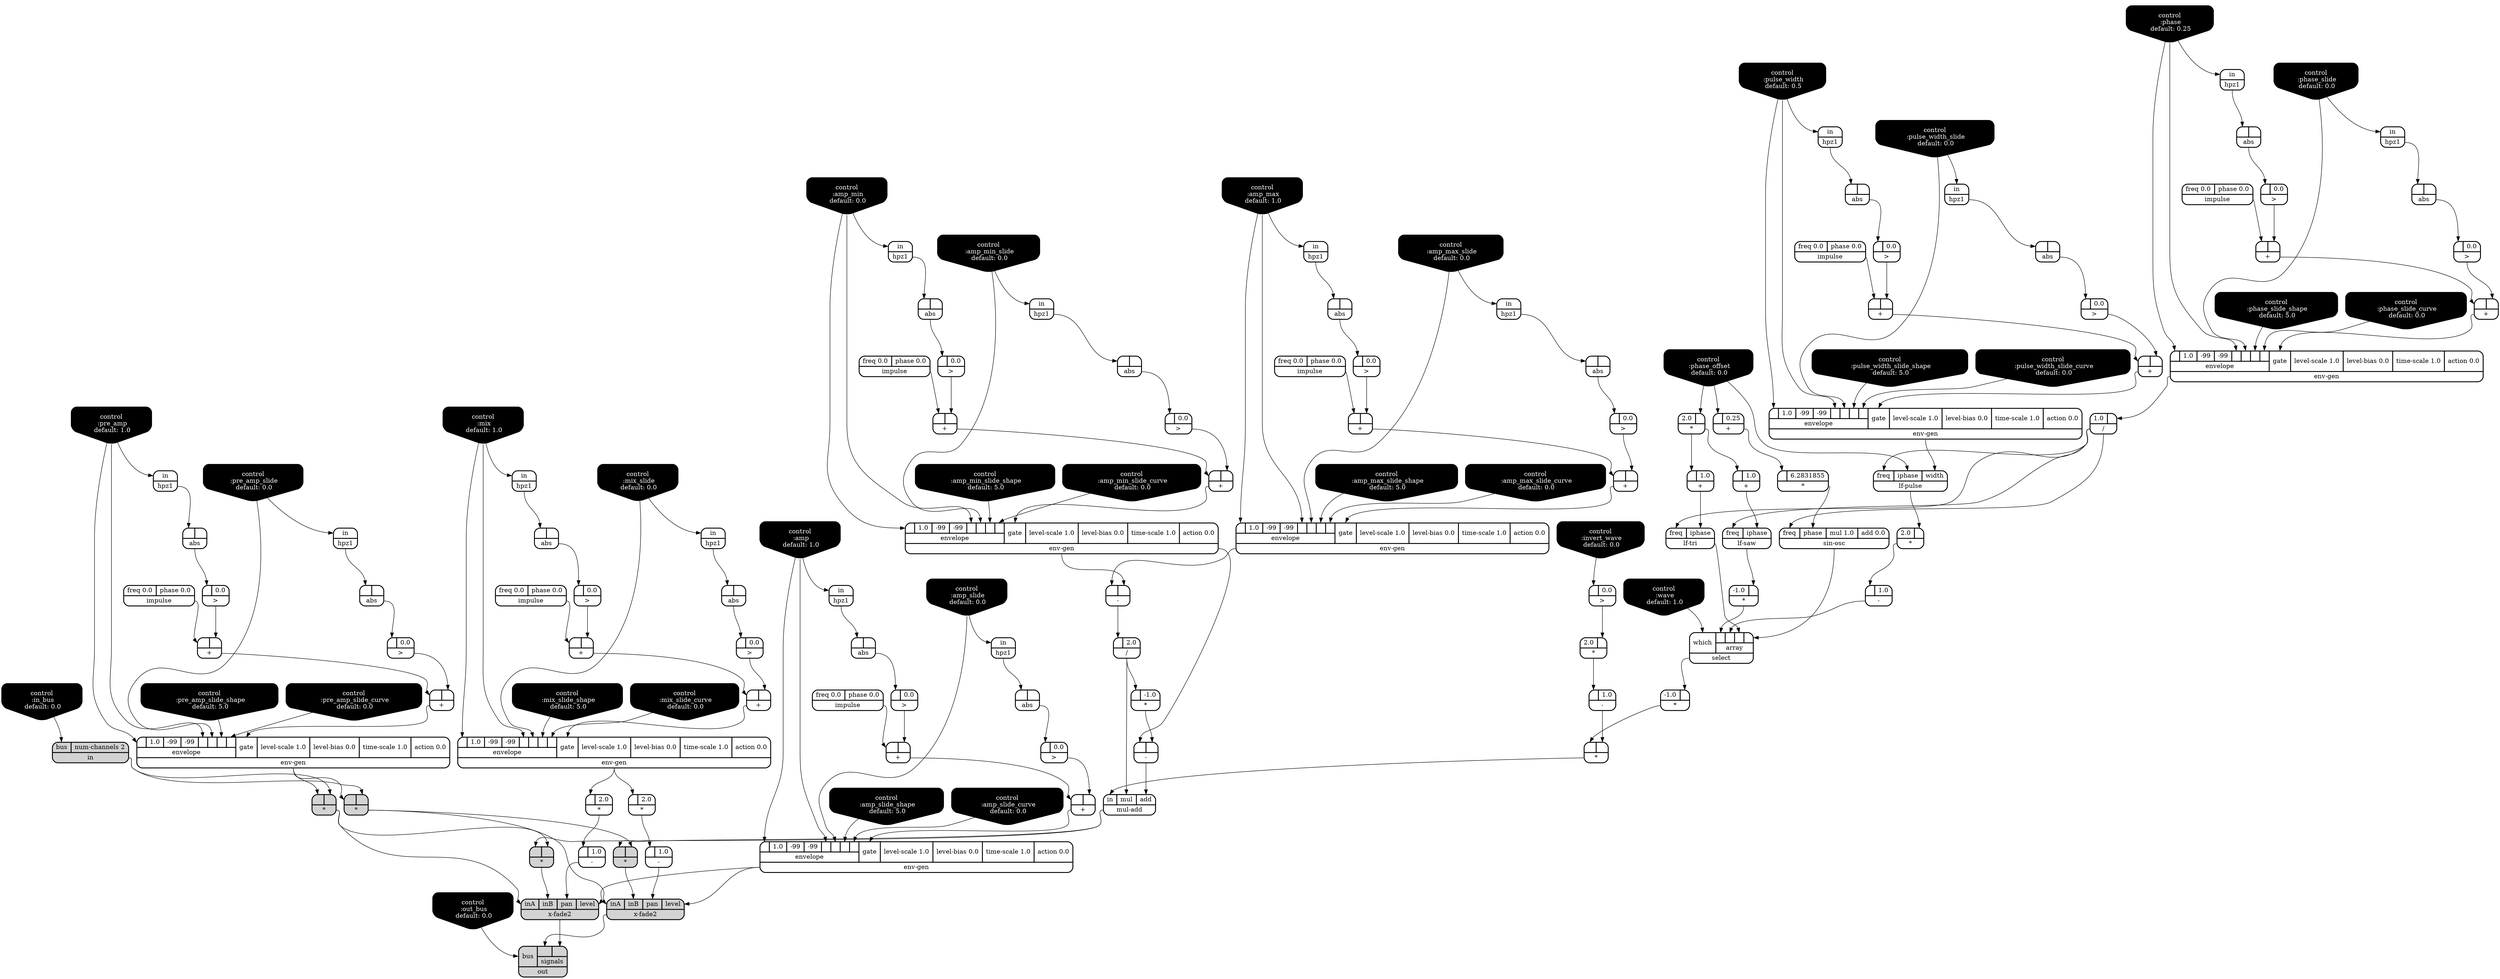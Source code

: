 digraph synthdef {
33 [label = "{{ <a> 2.0|<b> } |<__UG_NAME__>* }" style="bold, rounded" shape=record rankdir=LR];
70 [label = "{{ <a> 2.0|<b> } |<__UG_NAME__>* }" style="bold, rounded" shape=record rankdir=LR];
107 [label = "{{ <a> |<b> } |<__UG_NAME__>* }" style="filled, bold, rounded"  shape=record rankdir=LR];
109 [label = "{{ <a> |<b> -1.0} |<__UG_NAME__>* }" style="bold, rounded" shape=record rankdir=LR];
112 [label = "{{ <a> |<b> 2.0} |<__UG_NAME__>* }" style="bold, rounded" shape=record rankdir=LR];
117 [label = "{{ <a> -1.0|<b> } |<__UG_NAME__>* }" style="bold, rounded" shape=record rankdir=LR];
119 [label = "{{ <a> |<b> 6.2831855} |<__UG_NAME__>* }" style="bold, rounded" shape=record rankdir=LR];
122 [label = "{{ <a> -1.0|<b> } |<__UG_NAME__>* }" style="bold, rounded" shape=record rankdir=LR];
124 [label = "{{ <a> 2.0|<b> } |<__UG_NAME__>* }" style="bold, rounded" shape=record rankdir=LR];
126 [label = "{{ <a> |<b> } |<__UG_NAME__>* }" style="bold, rounded" shape=record rankdir=LR];
128 [label = "{{ <a> |<b> } |<__UG_NAME__>* }" style="filled, bold, rounded"  shape=record rankdir=LR];
129 [label = "{{ <a> |<b> } |<__UG_NAME__>* }" style="filled, bold, rounded"  shape=record rankdir=LR];
132 [label = "{{ <a> |<b> 2.0} |<__UG_NAME__>* }" style="bold, rounded" shape=record rankdir=LR];
134 [label = "{{ <a> |<b> } |<__UG_NAME__>* }" style="filled, bold, rounded"  shape=record rankdir=LR];
34 [label = "{{ <a> |<b> 1.0} |<__UG_NAME__>+ }" style="bold, rounded" shape=record rankdir=LR];
43 [label = "{{ <a> |<b> } |<__UG_NAME__>+ }" style="bold, rounded" shape=record rankdir=LR];
47 [label = "{{ <a> |<b> } |<__UG_NAME__>+ }" style="bold, rounded" shape=record rankdir=LR];
52 [label = "{{ <a> |<b> } |<__UG_NAME__>+ }" style="bold, rounded" shape=record rankdir=LR];
56 [label = "{{ <a> |<b> } |<__UG_NAME__>+ }" style="bold, rounded" shape=record rankdir=LR];
63 [label = "{{ <a> |<b> } |<__UG_NAME__>+ }" style="bold, rounded" shape=record rankdir=LR];
67 [label = "{{ <a> |<b> } |<__UG_NAME__>+ }" style="bold, rounded" shape=record rankdir=LR];
76 [label = "{{ <a> |<b> } |<__UG_NAME__>+ }" style="bold, rounded" shape=record rankdir=LR];
80 [label = "{{ <a> |<b> } |<__UG_NAME__>+ }" style="bold, rounded" shape=record rankdir=LR];
85 [label = "{{ <a> |<b> } |<__UG_NAME__>+ }" style="bold, rounded" shape=record rankdir=LR];
89 [label = "{{ <a> |<b> } |<__UG_NAME__>+ }" style="bold, rounded" shape=record rankdir=LR];
97 [label = "{{ <a> |<b> } |<__UG_NAME__>+ }" style="bold, rounded" shape=record rankdir=LR];
101 [label = "{{ <a> |<b> } |<__UG_NAME__>+ }" style="bold, rounded" shape=record rankdir=LR];
114 [label = "{{ <a> |<b> } |<__UG_NAME__>+ }" style="bold, rounded" shape=record rankdir=LR];
115 [label = "{{ <a> |<b> 1.0} |<__UG_NAME__>+ }" style="bold, rounded" shape=record rankdir=LR];
118 [label = "{{ <a> |<b> 0.25} |<__UG_NAME__>+ }" style="bold, rounded" shape=record rankdir=LR];
130 [label = "{{ <a> |<b> } |<__UG_NAME__>+ }" style="bold, rounded" shape=record rankdir=LR];
71 [label = "{{ <a> |<b> 1.0} |<__UG_NAME__>- }" style="bold, rounded" shape=record rankdir=LR];
91 [label = "{{ <a> |<b> } |<__UG_NAME__>- }" style="bold, rounded" shape=record rankdir=LR];
110 [label = "{{ <a> |<b> } |<__UG_NAME__>- }" style="bold, rounded" shape=record rankdir=LR];
125 [label = "{{ <a> |<b> 1.0} |<__UG_NAME__>- }" style="bold, rounded" shape=record rankdir=LR];
133 [label = "{{ <a> |<b> 1.0} |<__UG_NAME__>- }" style="bold, rounded" shape=record rankdir=LR];
135 [label = "{{ <a> |<b> 1.0} |<__UG_NAME__>- }" style="bold, rounded" shape=record rankdir=LR];
58 [label = "{{ <a> 1.0|<b> } |<__UG_NAME__>/ }" style="bold, rounded" shape=record rankdir=LR];
92 [label = "{{ <a> |<b> 2.0} |<__UG_NAME__>/ }" style="bold, rounded" shape=record rankdir=LR];
38 [label = "{{ <a> |<b> 0.0} |<__UG_NAME__>\> }" style="bold, rounded" shape=record rankdir=LR];
42 [label = "{{ <a> |<b> 0.0} |<__UG_NAME__>\> }" style="bold, rounded" shape=record rankdir=LR];
46 [label = "{{ <a> |<b> 0.0} |<__UG_NAME__>\> }" style="bold, rounded" shape=record rankdir=LR];
51 [label = "{{ <a> |<b> 0.0} |<__UG_NAME__>\> }" style="bold, rounded" shape=record rankdir=LR];
55 [label = "{{ <a> |<b> 0.0} |<__UG_NAME__>\> }" style="bold, rounded" shape=record rankdir=LR];
62 [label = "{{ <a> |<b> 0.0} |<__UG_NAME__>\> }" style="bold, rounded" shape=record rankdir=LR];
66 [label = "{{ <a> |<b> 0.0} |<__UG_NAME__>\> }" style="bold, rounded" shape=record rankdir=LR];
75 [label = "{{ <a> |<b> 0.0} |<__UG_NAME__>\> }" style="bold, rounded" shape=record rankdir=LR];
79 [label = "{{ <a> |<b> 0.0} |<__UG_NAME__>\> }" style="bold, rounded" shape=record rankdir=LR];
84 [label = "{{ <a> |<b> 0.0} |<__UG_NAME__>\> }" style="bold, rounded" shape=record rankdir=LR];
88 [label = "{{ <a> |<b> 0.0} |<__UG_NAME__>\> }" style="bold, rounded" shape=record rankdir=LR];
96 [label = "{{ <a> |<b> 0.0} |<__UG_NAME__>\> }" style="bold, rounded" shape=record rankdir=LR];
100 [label = "{{ <a> |<b> 0.0} |<__UG_NAME__>\> }" style="bold, rounded" shape=record rankdir=LR];
105 [label = "{{ <a> |<b> 0.0} |<__UG_NAME__>\> }" style="bold, rounded" shape=record rankdir=LR];
123 [label = "{{ <a> |<b> 0.0} |<__UG_NAME__>\> }" style="bold, rounded" shape=record rankdir=LR];
37 [label = "{{ <a> |<b> } |<__UG_NAME__>abs }" style="bold, rounded" shape=record rankdir=LR];
41 [label = "{{ <a> |<b> } |<__UG_NAME__>abs }" style="bold, rounded" shape=record rankdir=LR];
45 [label = "{{ <a> |<b> } |<__UG_NAME__>abs }" style="bold, rounded" shape=record rankdir=LR];
50 [label = "{{ <a> |<b> } |<__UG_NAME__>abs }" style="bold, rounded" shape=record rankdir=LR];
54 [label = "{{ <a> |<b> } |<__UG_NAME__>abs }" style="bold, rounded" shape=record rankdir=LR];
61 [label = "{{ <a> |<b> } |<__UG_NAME__>abs }" style="bold, rounded" shape=record rankdir=LR];
65 [label = "{{ <a> |<b> } |<__UG_NAME__>abs }" style="bold, rounded" shape=record rankdir=LR];
74 [label = "{{ <a> |<b> } |<__UG_NAME__>abs }" style="bold, rounded" shape=record rankdir=LR];
78 [label = "{{ <a> |<b> } |<__UG_NAME__>abs }" style="bold, rounded" shape=record rankdir=LR];
83 [label = "{{ <a> |<b> } |<__UG_NAME__>abs }" style="bold, rounded" shape=record rankdir=LR];
87 [label = "{{ <a> |<b> } |<__UG_NAME__>abs }" style="bold, rounded" shape=record rankdir=LR];
95 [label = "{{ <a> |<b> } |<__UG_NAME__>abs }" style="bold, rounded" shape=record rankdir=LR];
99 [label = "{{ <a> |<b> } |<__UG_NAME__>abs }" style="bold, rounded" shape=record rankdir=LR];
104 [label = "{{ <a> |<b> } |<__UG_NAME__>abs }" style="bold, rounded" shape=record rankdir=LR];
0 [label = "control
 :amp
 default: 1.0" shape=invhouse style="rounded, filled, bold" fillcolor=black fontcolor=white ]; 
1 [label = "control
 :amp_slide
 default: 0.0" shape=invhouse style="rounded, filled, bold" fillcolor=black fontcolor=white ]; 
2 [label = "control
 :amp_slide_shape
 default: 5.0" shape=invhouse style="rounded, filled, bold" fillcolor=black fontcolor=white ]; 
3 [label = "control
 :amp_slide_curve
 default: 0.0" shape=invhouse style="rounded, filled, bold" fillcolor=black fontcolor=white ]; 
4 [label = "control
 :mix
 default: 1.0" shape=invhouse style="rounded, filled, bold" fillcolor=black fontcolor=white ]; 
5 [label = "control
 :mix_slide
 default: 0.0" shape=invhouse style="rounded, filled, bold" fillcolor=black fontcolor=white ]; 
6 [label = "control
 :mix_slide_shape
 default: 5.0" shape=invhouse style="rounded, filled, bold" fillcolor=black fontcolor=white ]; 
7 [label = "control
 :mix_slide_curve
 default: 0.0" shape=invhouse style="rounded, filled, bold" fillcolor=black fontcolor=white ]; 
8 [label = "control
 :pre_amp
 default: 1.0" shape=invhouse style="rounded, filled, bold" fillcolor=black fontcolor=white ]; 
9 [label = "control
 :pre_amp_slide
 default: 0.0" shape=invhouse style="rounded, filled, bold" fillcolor=black fontcolor=white ]; 
10 [label = "control
 :pre_amp_slide_shape
 default: 5.0" shape=invhouse style="rounded, filled, bold" fillcolor=black fontcolor=white ]; 
11 [label = "control
 :pre_amp_slide_curve
 default: 0.0" shape=invhouse style="rounded, filled, bold" fillcolor=black fontcolor=white ]; 
12 [label = "control
 :phase
 default: 0.25" shape=invhouse style="rounded, filled, bold" fillcolor=black fontcolor=white ]; 
13 [label = "control
 :phase_slide
 default: 0.0" shape=invhouse style="rounded, filled, bold" fillcolor=black fontcolor=white ]; 
14 [label = "control
 :phase_slide_shape
 default: 5.0" shape=invhouse style="rounded, filled, bold" fillcolor=black fontcolor=white ]; 
15 [label = "control
 :phase_slide_curve
 default: 0.0" shape=invhouse style="rounded, filled, bold" fillcolor=black fontcolor=white ]; 
16 [label = "control
 :amp_min
 default: 0.0" shape=invhouse style="rounded, filled, bold" fillcolor=black fontcolor=white ]; 
17 [label = "control
 :amp_min_slide
 default: 0.0" shape=invhouse style="rounded, filled, bold" fillcolor=black fontcolor=white ]; 
18 [label = "control
 :amp_min_slide_shape
 default: 5.0" shape=invhouse style="rounded, filled, bold" fillcolor=black fontcolor=white ]; 
19 [label = "control
 :amp_min_slide_curve
 default: 0.0" shape=invhouse style="rounded, filled, bold" fillcolor=black fontcolor=white ]; 
20 [label = "control
 :amp_max
 default: 1.0" shape=invhouse style="rounded, filled, bold" fillcolor=black fontcolor=white ]; 
21 [label = "control
 :amp_max_slide
 default: 0.0" shape=invhouse style="rounded, filled, bold" fillcolor=black fontcolor=white ]; 
22 [label = "control
 :amp_max_slide_shape
 default: 5.0" shape=invhouse style="rounded, filled, bold" fillcolor=black fontcolor=white ]; 
23 [label = "control
 :amp_max_slide_curve
 default: 0.0" shape=invhouse style="rounded, filled, bold" fillcolor=black fontcolor=white ]; 
24 [label = "control
 :pulse_width
 default: 0.5" shape=invhouse style="rounded, filled, bold" fillcolor=black fontcolor=white ]; 
25 [label = "control
 :pulse_width_slide
 default: 0.0" shape=invhouse style="rounded, filled, bold" fillcolor=black fontcolor=white ]; 
26 [label = "control
 :pulse_width_slide_shape
 default: 5.0" shape=invhouse style="rounded, filled, bold" fillcolor=black fontcolor=white ]; 
27 [label = "control
 :pulse_width_slide_curve
 default: 0.0" shape=invhouse style="rounded, filled, bold" fillcolor=black fontcolor=white ]; 
28 [label = "control
 :phase_offset
 default: 0.0" shape=invhouse style="rounded, filled, bold" fillcolor=black fontcolor=white ]; 
29 [label = "control
 :wave
 default: 1.0" shape=invhouse style="rounded, filled, bold" fillcolor=black fontcolor=white ]; 
30 [label = "control
 :invert_wave
 default: 0.0" shape=invhouse style="rounded, filled, bold" fillcolor=black fontcolor=white ]; 
31 [label = "control
 :in_bus
 default: 0.0" shape=invhouse style="rounded, filled, bold" fillcolor=black fontcolor=white ]; 
32 [label = "control
 :out_bus
 default: 0.0" shape=invhouse style="rounded, filled, bold" fillcolor=black fontcolor=white ]; 
57 [label = "{{ {{<envelope___control___0>|1.0|-99|-99|<envelope___control___4>|<envelope___control___5>|<envelope___control___6>|<envelope___control___7>}|envelope}|<gate> gate|<level____scale> level-scale 1.0|<level____bias> level-bias 0.0|<time____scale> time-scale 1.0|<action> action 0.0} |<__UG_NAME__>env-gen }" style="bold, rounded" shape=record rankdir=LR];
68 [label = "{{ {{<envelope___control___0>|1.0|-99|-99|<envelope___control___4>|<envelope___control___5>|<envelope___control___6>|<envelope___control___7>}|envelope}|<gate> gate|<level____scale> level-scale 1.0|<level____bias> level-bias 0.0|<time____scale> time-scale 1.0|<action> action 0.0} |<__UG_NAME__>env-gen }" style="bold, rounded" shape=record rankdir=LR];
81 [label = "{{ {{<envelope___control___0>|1.0|-99|-99|<envelope___control___4>|<envelope___control___5>|<envelope___control___6>|<envelope___control___7>}|envelope}|<gate> gate|<level____scale> level-scale 1.0|<level____bias> level-bias 0.0|<time____scale> time-scale 1.0|<action> action 0.0} |<__UG_NAME__>env-gen }" style="bold, rounded" shape=record rankdir=LR];
90 [label = "{{ {{<envelope___control___0>|1.0|-99|-99|<envelope___control___4>|<envelope___control___5>|<envelope___control___6>|<envelope___control___7>}|envelope}|<gate> gate|<level____scale> level-scale 1.0|<level____bias> level-bias 0.0|<time____scale> time-scale 1.0|<action> action 0.0} |<__UG_NAME__>env-gen }" style="bold, rounded" shape=record rankdir=LR];
102 [label = "{{ {{<envelope___control___0>|1.0|-99|-99|<envelope___control___4>|<envelope___control___5>|<envelope___control___6>|<envelope___control___7>}|envelope}|<gate> gate|<level____scale> level-scale 1.0|<level____bias> level-bias 0.0|<time____scale> time-scale 1.0|<action> action 0.0} |<__UG_NAME__>env-gen }" style="bold, rounded" shape=record rankdir=LR];
111 [label = "{{ {{<envelope___control___0>|1.0|-99|-99|<envelope___control___4>|<envelope___control___5>|<envelope___control___6>|<envelope___control___7>}|envelope}|<gate> gate|<level____scale> level-scale 1.0|<level____bias> level-bias 0.0|<time____scale> time-scale 1.0|<action> action 0.0} |<__UG_NAME__>env-gen }" style="bold, rounded" shape=record rankdir=LR];
131 [label = "{{ {{<envelope___control___0>|1.0|-99|-99|<envelope___control___4>|<envelope___control___5>|<envelope___control___6>|<envelope___control___7>}|envelope}|<gate> gate|<level____scale> level-scale 1.0|<level____bias> level-bias 0.0|<time____scale> time-scale 1.0|<action> action 0.0} |<__UG_NAME__>env-gen }" style="bold, rounded" shape=record rankdir=LR];
35 [label = "{{ <in> in} |<__UG_NAME__>hpz1 }" style="bold, rounded" shape=record rankdir=LR];
36 [label = "{{ <in> in} |<__UG_NAME__>hpz1 }" style="bold, rounded" shape=record rankdir=LR];
40 [label = "{{ <in> in} |<__UG_NAME__>hpz1 }" style="bold, rounded" shape=record rankdir=LR];
44 [label = "{{ <in> in} |<__UG_NAME__>hpz1 }" style="bold, rounded" shape=record rankdir=LR];
49 [label = "{{ <in> in} |<__UG_NAME__>hpz1 }" style="bold, rounded" shape=record rankdir=LR];
53 [label = "{{ <in> in} |<__UG_NAME__>hpz1 }" style="bold, rounded" shape=record rankdir=LR];
60 [label = "{{ <in> in} |<__UG_NAME__>hpz1 }" style="bold, rounded" shape=record rankdir=LR];
64 [label = "{{ <in> in} |<__UG_NAME__>hpz1 }" style="bold, rounded" shape=record rankdir=LR];
73 [label = "{{ <in> in} |<__UG_NAME__>hpz1 }" style="bold, rounded" shape=record rankdir=LR];
77 [label = "{{ <in> in} |<__UG_NAME__>hpz1 }" style="bold, rounded" shape=record rankdir=LR];
86 [label = "{{ <in> in} |<__UG_NAME__>hpz1 }" style="bold, rounded" shape=record rankdir=LR];
94 [label = "{{ <in> in} |<__UG_NAME__>hpz1 }" style="bold, rounded" shape=record rankdir=LR];
98 [label = "{{ <in> in} |<__UG_NAME__>hpz1 }" style="bold, rounded" shape=record rankdir=LR];
103 [label = "{{ <in> in} |<__UG_NAME__>hpz1 }" style="bold, rounded" shape=record rankdir=LR];
39 [label = "{{ <freq> freq 0.0|<phase> phase 0.0} |<__UG_NAME__>impulse }" style="bold, rounded" shape=record rankdir=LR];
48 [label = "{{ <freq> freq 0.0|<phase> phase 0.0} |<__UG_NAME__>impulse }" style="bold, rounded" shape=record rankdir=LR];
59 [label = "{{ <freq> freq 0.0|<phase> phase 0.0} |<__UG_NAME__>impulse }" style="bold, rounded" shape=record rankdir=LR];
72 [label = "{{ <freq> freq 0.0|<phase> phase 0.0} |<__UG_NAME__>impulse }" style="bold, rounded" shape=record rankdir=LR];
82 [label = "{{ <freq> freq 0.0|<phase> phase 0.0} |<__UG_NAME__>impulse }" style="bold, rounded" shape=record rankdir=LR];
93 [label = "{{ <freq> freq 0.0|<phase> phase 0.0} |<__UG_NAME__>impulse }" style="bold, rounded" shape=record rankdir=LR];
113 [label = "{{ <freq> freq 0.0|<phase> phase 0.0} |<__UG_NAME__>impulse }" style="bold, rounded" shape=record rankdir=LR];
106 [label = "{{ <bus> bus|<num____channels> num-channels 2} |<__UG_NAME__>in }" style="filled, bold, rounded"  shape=record rankdir=LR];
69 [label = "{{ <freq> freq|<iphase> iphase|<width> width} |<__UG_NAME__>lf-pulse }" style="bold, rounded" shape=record rankdir=LR];
116 [label = "{{ <freq> freq|<iphase> iphase} |<__UG_NAME__>lf-saw }" style="bold, rounded" shape=record rankdir=LR];
108 [label = "{{ <freq> freq|<iphase> iphase} |<__UG_NAME__>lf-tri }" style="bold, rounded" shape=record rankdir=LR];
127 [label = "{{ <in> in|<mul> mul|<add> add} |<__UG_NAME__>mul-add }" style="bold, rounded" shape=record rankdir=LR];
138 [label = "{{ <bus> bus|{{<signals___x____fade2___0>|<signals___x____fade2___1>}|signals}} |<__UG_NAME__>out }" style="filled, bold, rounded"  shape=record rankdir=LR];
121 [label = "{{ <which> which|{{<array___binary____op____u____gen___0>|<array___binary____op____u____gen___1>|<array___lf____tri___2>|<array___sin____osc___3>}|array}} |<__UG_NAME__>select }" style="bold, rounded" shape=record rankdir=LR];
120 [label = "{{ <freq> freq|<phase> phase|<mul> mul 1.0|<add> add 0.0} |<__UG_NAME__>sin-osc }" style="bold, rounded" shape=record rankdir=LR];
136 [label = "{{ <ina> inA|<inb> inB|<pan> pan|<level> level} |<__UG_NAME__>x-fade2 }" style="filled, bold, rounded"  shape=record rankdir=LR];
137 [label = "{{ <ina> inA|<inb> inB|<pan> pan|<level> level} |<__UG_NAME__>x-fade2 }" style="filled, bold, rounded"  shape=record rankdir=LR];

28:__UG_NAME__ -> 33:b ;
69:__UG_NAME__ -> 70:b ;
106:__UG_NAME__ -> 107:b ;
102:__UG_NAME__ -> 107:a ;
92:__UG_NAME__ -> 109:a ;
111:__UG_NAME__ -> 112:a ;
116:__UG_NAME__ -> 117:b ;
118:__UG_NAME__ -> 119:a ;
121:__UG_NAME__ -> 122:b ;
123:__UG_NAME__ -> 124:b ;
125:__UG_NAME__ -> 126:b ;
122:__UG_NAME__ -> 126:a ;
106:__UG_NAME__ -> 128:b ;
102:__UG_NAME__ -> 128:a ;
128:__UG_NAME__ -> 129:b ;
127:__UG_NAME__ -> 129:a ;
111:__UG_NAME__ -> 132:a ;
107:__UG_NAME__ -> 134:b ;
127:__UG_NAME__ -> 134:a ;
33:__UG_NAME__ -> 34:a ;
42:__UG_NAME__ -> 43:b ;
39:__UG_NAME__ -> 43:a ;
46:__UG_NAME__ -> 47:b ;
43:__UG_NAME__ -> 47:a ;
51:__UG_NAME__ -> 52:b ;
48:__UG_NAME__ -> 52:a ;
55:__UG_NAME__ -> 56:b ;
52:__UG_NAME__ -> 56:a ;
62:__UG_NAME__ -> 63:b ;
59:__UG_NAME__ -> 63:a ;
66:__UG_NAME__ -> 67:b ;
63:__UG_NAME__ -> 67:a ;
75:__UG_NAME__ -> 76:b ;
72:__UG_NAME__ -> 76:a ;
79:__UG_NAME__ -> 80:b ;
76:__UG_NAME__ -> 80:a ;
84:__UG_NAME__ -> 85:b ;
82:__UG_NAME__ -> 85:a ;
88:__UG_NAME__ -> 89:b ;
85:__UG_NAME__ -> 89:a ;
96:__UG_NAME__ -> 97:b ;
93:__UG_NAME__ -> 97:a ;
100:__UG_NAME__ -> 101:b ;
97:__UG_NAME__ -> 101:a ;
38:__UG_NAME__ -> 114:b ;
113:__UG_NAME__ -> 114:a ;
33:__UG_NAME__ -> 115:a ;
28:__UG_NAME__ -> 118:a ;
105:__UG_NAME__ -> 130:b ;
114:__UG_NAME__ -> 130:a ;
70:__UG_NAME__ -> 71:a ;
81:__UG_NAME__ -> 91:b ;
90:__UG_NAME__ -> 91:a ;
109:__UG_NAME__ -> 110:b ;
81:__UG_NAME__ -> 110:a ;
124:__UG_NAME__ -> 125:a ;
132:__UG_NAME__ -> 133:a ;
112:__UG_NAME__ -> 135:a ;
57:__UG_NAME__ -> 58:b ;
91:__UG_NAME__ -> 92:a ;
37:__UG_NAME__ -> 38:a ;
41:__UG_NAME__ -> 42:a ;
45:__UG_NAME__ -> 46:a ;
50:__UG_NAME__ -> 51:a ;
54:__UG_NAME__ -> 55:a ;
61:__UG_NAME__ -> 62:a ;
65:__UG_NAME__ -> 66:a ;
74:__UG_NAME__ -> 75:a ;
78:__UG_NAME__ -> 79:a ;
83:__UG_NAME__ -> 84:a ;
87:__UG_NAME__ -> 88:a ;
95:__UG_NAME__ -> 96:a ;
99:__UG_NAME__ -> 100:a ;
104:__UG_NAME__ -> 105:a ;
30:__UG_NAME__ -> 123:a ;
36:__UG_NAME__ -> 37:a ;
40:__UG_NAME__ -> 41:a ;
44:__UG_NAME__ -> 45:a ;
49:__UG_NAME__ -> 50:a ;
53:__UG_NAME__ -> 54:a ;
60:__UG_NAME__ -> 61:a ;
64:__UG_NAME__ -> 65:a ;
73:__UG_NAME__ -> 74:a ;
77:__UG_NAME__ -> 78:a ;
35:__UG_NAME__ -> 83:a ;
86:__UG_NAME__ -> 87:a ;
94:__UG_NAME__ -> 95:a ;
98:__UG_NAME__ -> 99:a ;
103:__UG_NAME__ -> 104:a ;
56:__UG_NAME__ -> 57:gate ;
12:__UG_NAME__ -> 57:envelope___control___0 ;
12:__UG_NAME__ -> 57:envelope___control___4 ;
13:__UG_NAME__ -> 57:envelope___control___5 ;
14:__UG_NAME__ -> 57:envelope___control___6 ;
15:__UG_NAME__ -> 57:envelope___control___7 ;
67:__UG_NAME__ -> 68:gate ;
24:__UG_NAME__ -> 68:envelope___control___0 ;
24:__UG_NAME__ -> 68:envelope___control___4 ;
25:__UG_NAME__ -> 68:envelope___control___5 ;
26:__UG_NAME__ -> 68:envelope___control___6 ;
27:__UG_NAME__ -> 68:envelope___control___7 ;
80:__UG_NAME__ -> 81:gate ;
16:__UG_NAME__ -> 81:envelope___control___0 ;
16:__UG_NAME__ -> 81:envelope___control___4 ;
17:__UG_NAME__ -> 81:envelope___control___5 ;
18:__UG_NAME__ -> 81:envelope___control___6 ;
19:__UG_NAME__ -> 81:envelope___control___7 ;
47:__UG_NAME__ -> 90:gate ;
20:__UG_NAME__ -> 90:envelope___control___0 ;
20:__UG_NAME__ -> 90:envelope___control___4 ;
21:__UG_NAME__ -> 90:envelope___control___5 ;
22:__UG_NAME__ -> 90:envelope___control___6 ;
23:__UG_NAME__ -> 90:envelope___control___7 ;
101:__UG_NAME__ -> 102:gate ;
8:__UG_NAME__ -> 102:envelope___control___0 ;
8:__UG_NAME__ -> 102:envelope___control___4 ;
9:__UG_NAME__ -> 102:envelope___control___5 ;
10:__UG_NAME__ -> 102:envelope___control___6 ;
11:__UG_NAME__ -> 102:envelope___control___7 ;
89:__UG_NAME__ -> 111:gate ;
4:__UG_NAME__ -> 111:envelope___control___0 ;
4:__UG_NAME__ -> 111:envelope___control___4 ;
5:__UG_NAME__ -> 111:envelope___control___5 ;
6:__UG_NAME__ -> 111:envelope___control___6 ;
7:__UG_NAME__ -> 111:envelope___control___7 ;
130:__UG_NAME__ -> 131:gate ;
0:__UG_NAME__ -> 131:envelope___control___0 ;
0:__UG_NAME__ -> 131:envelope___control___4 ;
1:__UG_NAME__ -> 131:envelope___control___5 ;
2:__UG_NAME__ -> 131:envelope___control___6 ;
3:__UG_NAME__ -> 131:envelope___control___7 ;
4:__UG_NAME__ -> 35:in ;
0:__UG_NAME__ -> 36:in ;
20:__UG_NAME__ -> 40:in ;
21:__UG_NAME__ -> 44:in ;
12:__UG_NAME__ -> 49:in ;
13:__UG_NAME__ -> 53:in ;
24:__UG_NAME__ -> 60:in ;
25:__UG_NAME__ -> 64:in ;
16:__UG_NAME__ -> 73:in ;
17:__UG_NAME__ -> 77:in ;
5:__UG_NAME__ -> 86:in ;
8:__UG_NAME__ -> 94:in ;
9:__UG_NAME__ -> 98:in ;
1:__UG_NAME__ -> 103:in ;
31:__UG_NAME__ -> 106:bus ;
68:__UG_NAME__ -> 69:width ;
28:__UG_NAME__ -> 69:iphase ;
58:__UG_NAME__ -> 69:freq ;
115:__UG_NAME__ -> 116:iphase ;
58:__UG_NAME__ -> 116:freq ;
34:__UG_NAME__ -> 108:iphase ;
58:__UG_NAME__ -> 108:freq ;
110:__UG_NAME__ -> 127:add ;
92:__UG_NAME__ -> 127:mul ;
126:__UG_NAME__ -> 127:in ;
137:__UG_NAME__ -> 138:signals___x____fade2___0 ;
136:__UG_NAME__ -> 138:signals___x____fade2___1 ;
32:__UG_NAME__ -> 138:bus ;
117:__UG_NAME__ -> 121:array___binary____op____u____gen___0 ;
71:__UG_NAME__ -> 121:array___binary____op____u____gen___1 ;
108:__UG_NAME__ -> 121:array___lf____tri___2 ;
120:__UG_NAME__ -> 121:array___sin____osc___3 ;
29:__UG_NAME__ -> 121:which ;
119:__UG_NAME__ -> 120:phase ;
58:__UG_NAME__ -> 120:freq ;
131:__UG_NAME__ -> 136:level ;
135:__UG_NAME__ -> 136:pan ;
134:__UG_NAME__ -> 136:inb ;
107:__UG_NAME__ -> 136:ina ;
131:__UG_NAME__ -> 137:level ;
133:__UG_NAME__ -> 137:pan ;
129:__UG_NAME__ -> 137:inb ;
128:__UG_NAME__ -> 137:ina ;

}